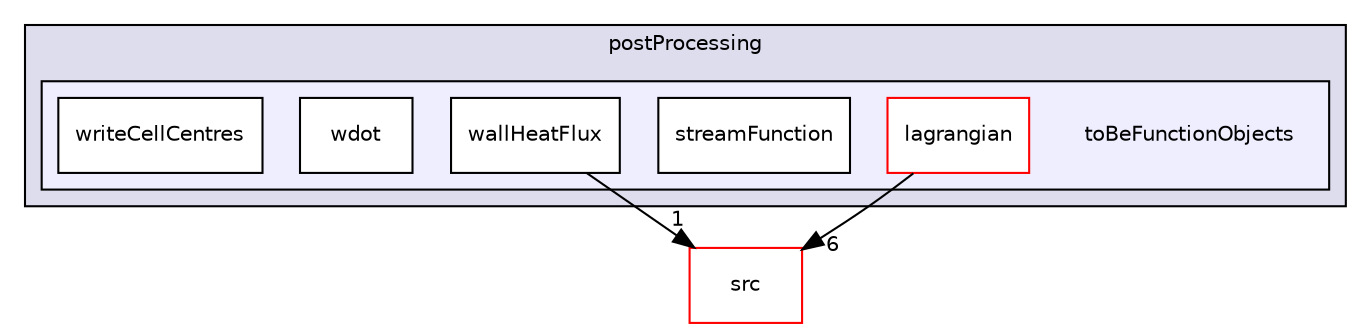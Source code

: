 digraph "applications/utilities/postProcessing/toBeFunctionObjects" {
  bgcolor=transparent;
  compound=true
  node [ fontsize="10", fontname="Helvetica"];
  edge [ labelfontsize="10", labelfontname="Helvetica"];
  subgraph clusterdir_b0c2b0d6e5b08bdff054b28f26ba51e7 {
    graph [ bgcolor="#ddddee", pencolor="black", label="postProcessing" fontname="Helvetica", fontsize="10", URL="dir_b0c2b0d6e5b08bdff054b28f26ba51e7.html"]
  subgraph clusterdir_4d8512d642894506650cab89e59d1fd6 {
    graph [ bgcolor="#eeeeff", pencolor="black", label="" URL="dir_4d8512d642894506650cab89e59d1fd6.html"];
    dir_4d8512d642894506650cab89e59d1fd6 [shape=plaintext label="toBeFunctionObjects"];
    dir_161749f7a5fc0e4e849f1c31e50584dc [shape=box label="lagrangian" color="red" fillcolor="white" style="filled" URL="dir_161749f7a5fc0e4e849f1c31e50584dc.html"];
    dir_92281d275e7bca46bd88f53b2eefbb6e [shape=box label="streamFunction" color="black" fillcolor="white" style="filled" URL="dir_92281d275e7bca46bd88f53b2eefbb6e.html"];
    dir_96c0dce7250601ccd0e50dd58c2d01d1 [shape=box label="wallHeatFlux" color="black" fillcolor="white" style="filled" URL="dir_96c0dce7250601ccd0e50dd58c2d01d1.html"];
    dir_8b4bc4fb5db675d440e00e263ad3b3d6 [shape=box label="wdot" color="black" fillcolor="white" style="filled" URL="dir_8b4bc4fb5db675d440e00e263ad3b3d6.html"];
    dir_c30bcaffee27d2d9ce285b8906cd590b [shape=box label="writeCellCentres" color="black" fillcolor="white" style="filled" URL="dir_c30bcaffee27d2d9ce285b8906cd590b.html"];
  }
  }
  dir_68267d1309a1af8e8297ef4c3efbcdba [shape=box label="src" color="red" URL="dir_68267d1309a1af8e8297ef4c3efbcdba.html"];
  dir_96c0dce7250601ccd0e50dd58c2d01d1->dir_68267d1309a1af8e8297ef4c3efbcdba [headlabel="1", labeldistance=1.5 headhref="dir_000652_000711.html"];
  dir_161749f7a5fc0e4e849f1c31e50584dc->dir_68267d1309a1af8e8297ef4c3efbcdba [headlabel="6", labeldistance=1.5 headhref="dir_000649_000711.html"];
}
